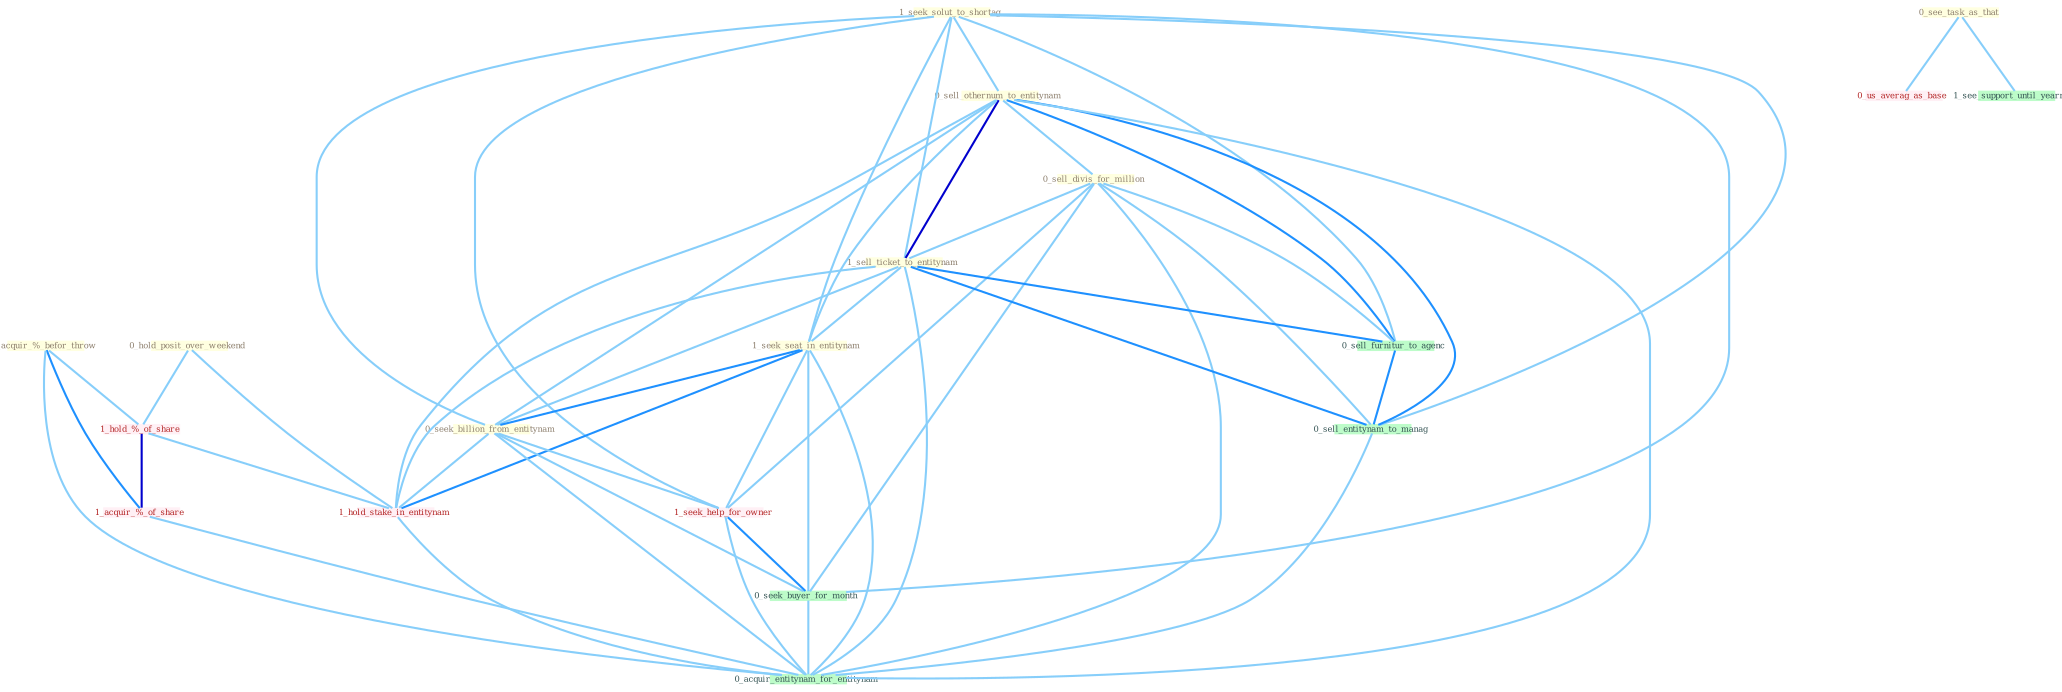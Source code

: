 Graph G{ 
    node
    [shape=polygon,style=filled,width=.5,height=.06,color="#BDFCC9",fixedsize=true,fontsize=4,
    fontcolor="#2f4f4f"];
    {node
    [color="#ffffe0", fontcolor="#8b7d6b"] "1_seek_solut_to_shortag " "0_acquir_%_befor_throw " "0_hold_posit_over_weekend " "0_see_task_as_that " "0_sell_othernum_to_entitynam " "0_sell_divis_for_million " "1_sell_ticket_to_entitynam " "1_seek_seat_in_entitynam " "0_seek_billion_from_entitynam "}
{node [color="#fff0f5", fontcolor="#b22222"] "1_hold_%_of_share " "1_hold_stake_in_entitynam " "1_seek_help_for_owner " "1_acquir_%_of_share " "0_us_averag_as_base "}
edge [color="#B0E2FF"];

	"1_seek_solut_to_shortag " -- "0_sell_othernum_to_entitynam " [w="1", color="#87cefa" ];
	"1_seek_solut_to_shortag " -- "1_sell_ticket_to_entitynam " [w="1", color="#87cefa" ];
	"1_seek_solut_to_shortag " -- "1_seek_seat_in_entitynam " [w="1", color="#87cefa" ];
	"1_seek_solut_to_shortag " -- "0_seek_billion_from_entitynam " [w="1", color="#87cefa" ];
	"1_seek_solut_to_shortag " -- "1_seek_help_for_owner " [w="1", color="#87cefa" ];
	"1_seek_solut_to_shortag " -- "0_seek_buyer_for_month " [w="1", color="#87cefa" ];
	"1_seek_solut_to_shortag " -- "0_sell_furnitur_to_agenc " [w="1", color="#87cefa" ];
	"1_seek_solut_to_shortag " -- "0_sell_entitynam_to_manag " [w="1", color="#87cefa" ];
	"0_acquir_%_befor_throw " -- "1_hold_%_of_share " [w="1", color="#87cefa" ];
	"0_acquir_%_befor_throw " -- "1_acquir_%_of_share " [w="2", color="#1e90ff" , len=0.8];
	"0_acquir_%_befor_throw " -- "0_acquir_entitynam_for_entitynam " [w="1", color="#87cefa" ];
	"0_hold_posit_over_weekend " -- "1_hold_%_of_share " [w="1", color="#87cefa" ];
	"0_hold_posit_over_weekend " -- "1_hold_stake_in_entitynam " [w="1", color="#87cefa" ];
	"0_see_task_as_that " -- "1_see_support_until_yearnum " [w="1", color="#87cefa" ];
	"0_see_task_as_that " -- "0_us_averag_as_base " [w="1", color="#87cefa" ];
	"0_sell_othernum_to_entitynam " -- "0_sell_divis_for_million " [w="1", color="#87cefa" ];
	"0_sell_othernum_to_entitynam " -- "1_sell_ticket_to_entitynam " [w="3", color="#0000cd" , len=0.6];
	"0_sell_othernum_to_entitynam " -- "1_seek_seat_in_entitynam " [w="1", color="#87cefa" ];
	"0_sell_othernum_to_entitynam " -- "0_seek_billion_from_entitynam " [w="1", color="#87cefa" ];
	"0_sell_othernum_to_entitynam " -- "1_hold_stake_in_entitynam " [w="1", color="#87cefa" ];
	"0_sell_othernum_to_entitynam " -- "0_sell_furnitur_to_agenc " [w="2", color="#1e90ff" , len=0.8];
	"0_sell_othernum_to_entitynam " -- "0_sell_entitynam_to_manag " [w="2", color="#1e90ff" , len=0.8];
	"0_sell_othernum_to_entitynam " -- "0_acquir_entitynam_for_entitynam " [w="1", color="#87cefa" ];
	"0_sell_divis_for_million " -- "1_sell_ticket_to_entitynam " [w="1", color="#87cefa" ];
	"0_sell_divis_for_million " -- "1_seek_help_for_owner " [w="1", color="#87cefa" ];
	"0_sell_divis_for_million " -- "0_seek_buyer_for_month " [w="1", color="#87cefa" ];
	"0_sell_divis_for_million " -- "0_sell_furnitur_to_agenc " [w="1", color="#87cefa" ];
	"0_sell_divis_for_million " -- "0_sell_entitynam_to_manag " [w="1", color="#87cefa" ];
	"0_sell_divis_for_million " -- "0_acquir_entitynam_for_entitynam " [w="1", color="#87cefa" ];
	"1_sell_ticket_to_entitynam " -- "1_seek_seat_in_entitynam " [w="1", color="#87cefa" ];
	"1_sell_ticket_to_entitynam " -- "0_seek_billion_from_entitynam " [w="1", color="#87cefa" ];
	"1_sell_ticket_to_entitynam " -- "1_hold_stake_in_entitynam " [w="1", color="#87cefa" ];
	"1_sell_ticket_to_entitynam " -- "0_sell_furnitur_to_agenc " [w="2", color="#1e90ff" , len=0.8];
	"1_sell_ticket_to_entitynam " -- "0_sell_entitynam_to_manag " [w="2", color="#1e90ff" , len=0.8];
	"1_sell_ticket_to_entitynam " -- "0_acquir_entitynam_for_entitynam " [w="1", color="#87cefa" ];
	"1_seek_seat_in_entitynam " -- "0_seek_billion_from_entitynam " [w="2", color="#1e90ff" , len=0.8];
	"1_seek_seat_in_entitynam " -- "1_hold_stake_in_entitynam " [w="2", color="#1e90ff" , len=0.8];
	"1_seek_seat_in_entitynam " -- "1_seek_help_for_owner " [w="1", color="#87cefa" ];
	"1_seek_seat_in_entitynam " -- "0_seek_buyer_for_month " [w="1", color="#87cefa" ];
	"1_seek_seat_in_entitynam " -- "0_acquir_entitynam_for_entitynam " [w="1", color="#87cefa" ];
	"0_seek_billion_from_entitynam " -- "1_hold_stake_in_entitynam " [w="1", color="#87cefa" ];
	"0_seek_billion_from_entitynam " -- "1_seek_help_for_owner " [w="1", color="#87cefa" ];
	"0_seek_billion_from_entitynam " -- "0_seek_buyer_for_month " [w="1", color="#87cefa" ];
	"0_seek_billion_from_entitynam " -- "0_acquir_entitynam_for_entitynam " [w="1", color="#87cefa" ];
	"1_hold_%_of_share " -- "1_hold_stake_in_entitynam " [w="1", color="#87cefa" ];
	"1_hold_%_of_share " -- "1_acquir_%_of_share " [w="3", color="#0000cd" , len=0.6];
	"1_hold_stake_in_entitynam " -- "0_acquir_entitynam_for_entitynam " [w="1", color="#87cefa" ];
	"1_seek_help_for_owner " -- "0_seek_buyer_for_month " [w="2", color="#1e90ff" , len=0.8];
	"1_seek_help_for_owner " -- "0_acquir_entitynam_for_entitynam " [w="1", color="#87cefa" ];
	"0_seek_buyer_for_month " -- "0_acquir_entitynam_for_entitynam " [w="1", color="#87cefa" ];
	"1_acquir_%_of_share " -- "0_acquir_entitynam_for_entitynam " [w="1", color="#87cefa" ];
	"0_sell_furnitur_to_agenc " -- "0_sell_entitynam_to_manag " [w="2", color="#1e90ff" , len=0.8];
	"0_sell_entitynam_to_manag " -- "0_acquir_entitynam_for_entitynam " [w="1", color="#87cefa" ];
}